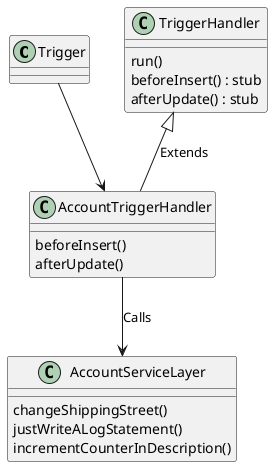 @startuml
Trigger --> AccountTriggerHandler
TriggerHandler <|-- AccountTriggerHandler : Extends
AccountTriggerHandler --> AccountServiceLayer : Calls

TriggerHandler : run()
TriggerHandler : beforeInsert() : stub
TriggerHandler : afterUpdate() : stub

AccountTriggerHandler : beforeInsert()
AccountTriggerHandler : afterUpdate()

AccountServiceLayer : changeShippingStreet()
AccountServiceLayer : justWriteALogStatement()
AccountServiceLayer : incrementCounterInDescription()

@enduml